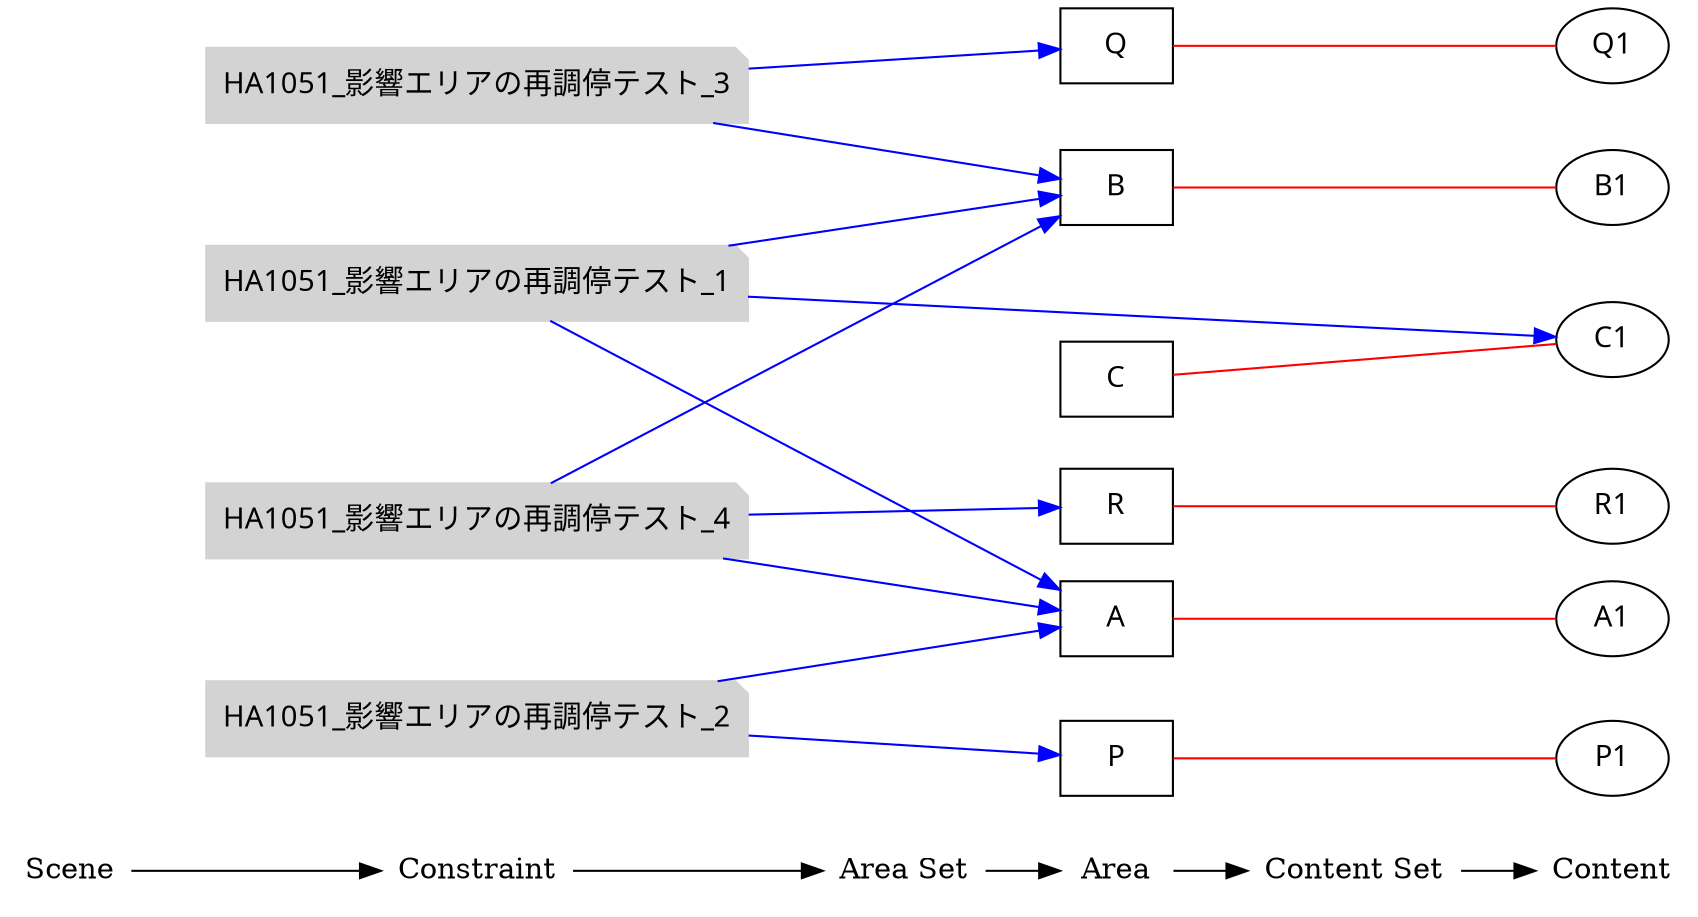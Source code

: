 digraph rule_objects_graph {
	rankdir = LR;
	charset="utf-8";
	clusterrank = global;
	
	node [shape = plaintext];
	Scene -> Constraint -> "Area Set" -> Area -> "Content Set" -> Content; 
	{ rank = same;
		node [shape = box];
		{
			Area;
			e1 [label="A", fontname="Meiryo UI"];
			e2 [label="B", fontname="Meiryo UI"];
			e3 [label="C", fontname="Meiryo UI"];
			e4 [label="P", fontname="Meiryo UI"];
			e5 [label="Q", fontname="Meiryo UI"];
			e6 [label="R", fontname="Meiryo UI"];

		}
	}
	
	{ rank = same;
		node [shape = ellipse];
		{
			Content;
			e7 [label="A1", fontname="Meiryo UI"];
			e8 [label="B1", fontname="Meiryo UI"];
			e9 [label="C1", fontname="Meiryo UI"];
			e10 [label="P1", fontname="Meiryo UI"];
			e11 [label="Q1", fontname="Meiryo UI"];
			e12 [label="R1", fontname="Meiryo UI"];


		}
	}
	
	{
		subgraph subareaset {
			"Area Set";
			node [shape = box, style = filled, color = lightpink];


		}
	}


	
	{
		subgraph subcontentset {
			"Content Set";
			node [shape = ellipse, style = filled, color = palegreen];


		}
	}



	e1 -> e7 [dir=none, color=red];
	e2 -> e8 [dir=none, color=red];
	e3 -> e9 [dir=none, color=red];
	e4 -> e10 [dir=none, color=red];
	e5 -> e11 [dir=none, color=red];
	e6 -> e12 [dir=none, color=red];
	

	

	

	

	subgraph scene { rank = same;
		node [shape = circle, style = filled, color = lightblue];
		{
			"Scene";

		}
	}

	{ rank = same;
		node [shape = note, style = filled, color = lightgrey];
		{
			"Constraint";
			e13 [label="HA1051_影響エリアの再調停テスト_1", fontname="Meiryo UI"];
			e14 [label="HA1051_影響エリアの再調停テスト_2", fontname="Meiryo UI"];
			e15 [label="HA1051_影響エリアの再調停テスト_3", fontname="Meiryo UI"];
			e16 [label="HA1051_影響エリアの再調停テスト_4", fontname="Meiryo UI"];
		}
	}
	
	{ rank = same;
		node [shape = note, style = filled, color = lavenderblush2];
		{
			"Constraint";
		}
	}

	{ rank = same;
		node [shape = note, style = filled, color = lightpink2];
		{
			"Constraint";
		}
	}

	e13 -> e9 [color=blue];
	e13 -> e1 [color=blue];
	e13 -> e2 [color=blue];
	e14 -> e4 [color=blue];
	e14 -> e1 [color=blue];
	e15 -> e5 [color=blue];
	e15 -> e2 [color=blue];
	e16 -> e6 [color=blue];
	e16 -> e1 [color=blue];
	e16 -> e2 [color=blue];
	

	

	
}

